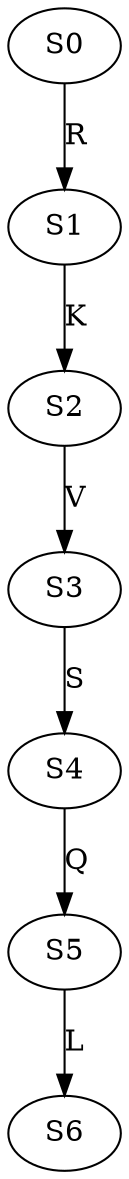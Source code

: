 strict digraph  {
	S0 -> S1 [ label = R ];
	S1 -> S2 [ label = K ];
	S2 -> S3 [ label = V ];
	S3 -> S4 [ label = S ];
	S4 -> S5 [ label = Q ];
	S5 -> S6 [ label = L ];
}

